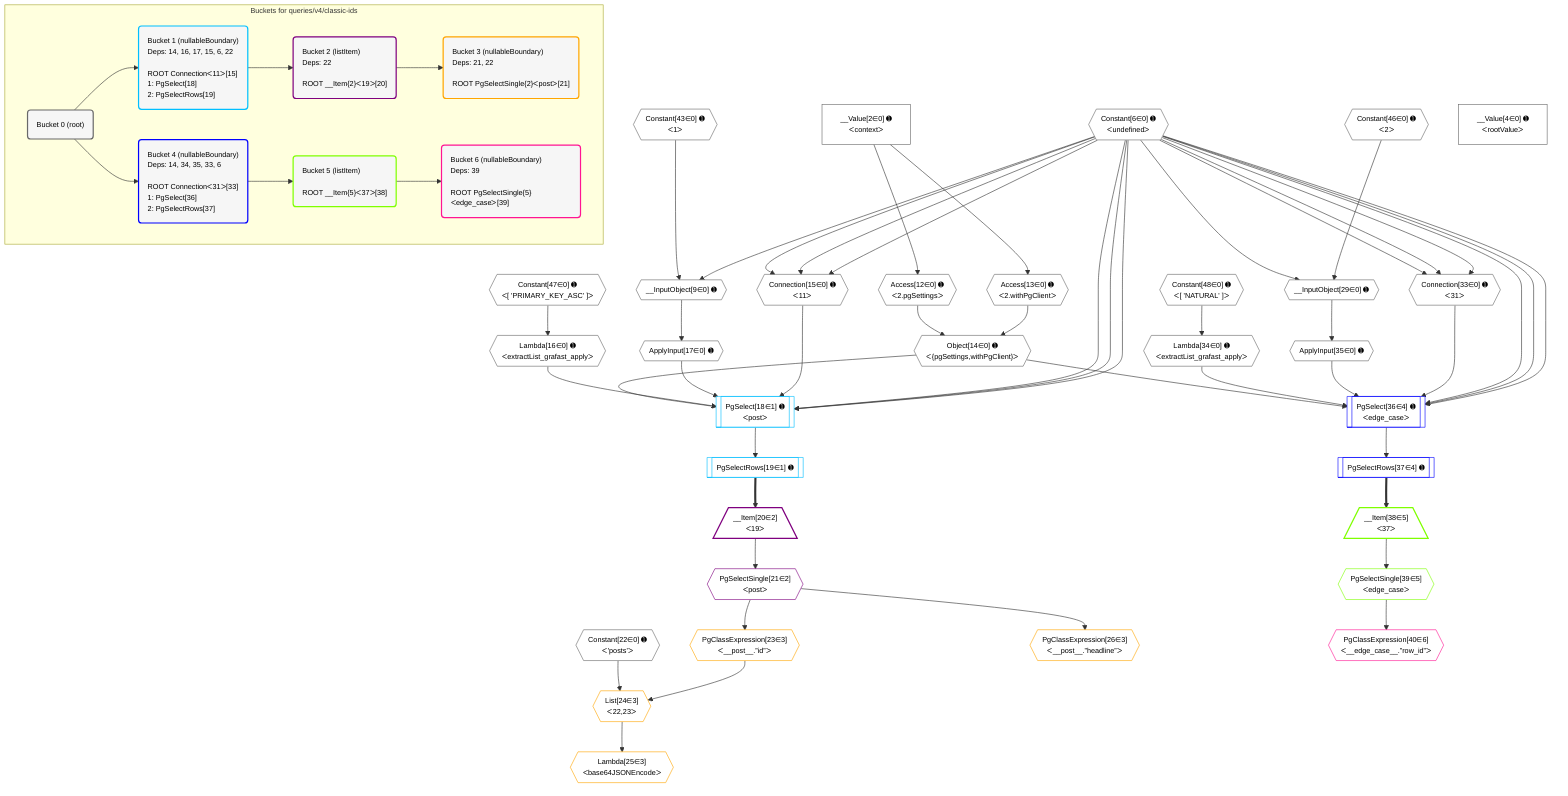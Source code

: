 %%{init: {'themeVariables': { 'fontSize': '12px'}}}%%
graph TD
    classDef path fill:#eee,stroke:#000,color:#000
    classDef plan fill:#fff,stroke-width:1px,color:#000
    classDef itemplan fill:#fff,stroke-width:2px,color:#000
    classDef unbatchedplan fill:#dff,stroke-width:1px,color:#000
    classDef sideeffectplan fill:#fcc,stroke-width:2px,color:#000
    classDef bucket fill:#f6f6f6,color:#000,stroke-width:2px,text-align:left


    %% plan dependencies
    Connection15{{"Connection[15∈0] ➊<br />ᐸ11ᐳ"}}:::plan
    Constant6{{"Constant[6∈0] ➊<br />ᐸundefinedᐳ"}}:::plan
    Constant6 & Constant6 & Constant6 --> Connection15
    Connection33{{"Connection[33∈0] ➊<br />ᐸ31ᐳ"}}:::plan
    Constant6 & Constant6 & Constant6 --> Connection33
    __InputObject9{{"__InputObject[9∈0] ➊"}}:::plan
    Constant43{{"Constant[43∈0] ➊<br />ᐸ1ᐳ"}}:::plan
    Constant43 & Constant6 --> __InputObject9
    Object14{{"Object[14∈0] ➊<br />ᐸ{pgSettings,withPgClient}ᐳ"}}:::plan
    Access12{{"Access[12∈0] ➊<br />ᐸ2.pgSettingsᐳ"}}:::plan
    Access13{{"Access[13∈0] ➊<br />ᐸ2.withPgClientᐳ"}}:::plan
    Access12 & Access13 --> Object14
    __InputObject29{{"__InputObject[29∈0] ➊"}}:::plan
    Constant46{{"Constant[46∈0] ➊<br />ᐸ2ᐳ"}}:::plan
    Constant6 & Constant46 --> __InputObject29
    __Value2["__Value[2∈0] ➊<br />ᐸcontextᐳ"]:::plan
    __Value2 --> Access12
    __Value2 --> Access13
    Lambda16{{"Lambda[16∈0] ➊<br />ᐸextractList_grafast_applyᐳ"}}:::plan
    Constant47{{"Constant[47∈0] ➊<br />ᐸ[ 'PRIMARY_KEY_ASC' ]ᐳ"}}:::plan
    Constant47 --> Lambda16
    ApplyInput17{{"ApplyInput[17∈0] ➊"}}:::plan
    __InputObject9 --> ApplyInput17
    Lambda34{{"Lambda[34∈0] ➊<br />ᐸextractList_grafast_applyᐳ"}}:::plan
    Constant48{{"Constant[48∈0] ➊<br />ᐸ[ 'NATURAL' ]ᐳ"}}:::plan
    Constant48 --> Lambda34
    ApplyInput35{{"ApplyInput[35∈0] ➊"}}:::plan
    __InputObject29 --> ApplyInput35
    __Value4["__Value[4∈0] ➊<br />ᐸrootValueᐳ"]:::plan
    Constant22{{"Constant[22∈0] ➊<br />ᐸ'posts'ᐳ"}}:::plan
    PgSelect18[["PgSelect[18∈1] ➊<br />ᐸpostᐳ"]]:::plan
    Object14 & Lambda16 & ApplyInput17 & Connection15 & Constant6 & Constant6 & Constant6 --> PgSelect18
    PgSelectRows19[["PgSelectRows[19∈1] ➊"]]:::plan
    PgSelect18 --> PgSelectRows19
    __Item20[/"__Item[20∈2]<br />ᐸ19ᐳ"\]:::itemplan
    PgSelectRows19 ==> __Item20
    PgSelectSingle21{{"PgSelectSingle[21∈2]<br />ᐸpostᐳ"}}:::plan
    __Item20 --> PgSelectSingle21
    List24{{"List[24∈3]<br />ᐸ22,23ᐳ"}}:::plan
    PgClassExpression23{{"PgClassExpression[23∈3]<br />ᐸ__post__.”id”ᐳ"}}:::plan
    Constant22 & PgClassExpression23 --> List24
    PgSelectSingle21 --> PgClassExpression23
    Lambda25{{"Lambda[25∈3]<br />ᐸbase64JSONEncodeᐳ"}}:::plan
    List24 --> Lambda25
    PgClassExpression26{{"PgClassExpression[26∈3]<br />ᐸ__post__.”headline”ᐳ"}}:::plan
    PgSelectSingle21 --> PgClassExpression26
    PgSelect36[["PgSelect[36∈4] ➊<br />ᐸedge_caseᐳ"]]:::plan
    Object14 & Lambda34 & ApplyInput35 & Connection33 & Constant6 & Constant6 & Constant6 --> PgSelect36
    PgSelectRows37[["PgSelectRows[37∈4] ➊"]]:::plan
    PgSelect36 --> PgSelectRows37
    __Item38[/"__Item[38∈5]<br />ᐸ37ᐳ"\]:::itemplan
    PgSelectRows37 ==> __Item38
    PgSelectSingle39{{"PgSelectSingle[39∈5]<br />ᐸedge_caseᐳ"}}:::plan
    __Item38 --> PgSelectSingle39
    PgClassExpression40{{"PgClassExpression[40∈6]<br />ᐸ__edge_case__.”row_id”ᐳ"}}:::plan
    PgSelectSingle39 --> PgClassExpression40

    %% define steps

    subgraph "Buckets for queries/v4/classic-ids"
    Bucket0("Bucket 0 (root)"):::bucket
    classDef bucket0 stroke:#696969
    class Bucket0,__Value2,__Value4,Constant6,__InputObject9,Access12,Access13,Object14,Connection15,Lambda16,ApplyInput17,Constant22,__InputObject29,Connection33,Lambda34,ApplyInput35,Constant43,Constant46,Constant47,Constant48 bucket0
    Bucket1("Bucket 1 (nullableBoundary)<br />Deps: 14, 16, 17, 15, 6, 22<br /><br />ROOT Connectionᐸ11ᐳ[15]<br />1: PgSelect[18]<br />2: PgSelectRows[19]"):::bucket
    classDef bucket1 stroke:#00bfff
    class Bucket1,PgSelect18,PgSelectRows19 bucket1
    Bucket2("Bucket 2 (listItem)<br />Deps: 22<br /><br />ROOT __Item{2}ᐸ19ᐳ[20]"):::bucket
    classDef bucket2 stroke:#7f007f
    class Bucket2,__Item20,PgSelectSingle21 bucket2
    Bucket3("Bucket 3 (nullableBoundary)<br />Deps: 21, 22<br /><br />ROOT PgSelectSingle{2}ᐸpostᐳ[21]"):::bucket
    classDef bucket3 stroke:#ffa500
    class Bucket3,PgClassExpression23,List24,Lambda25,PgClassExpression26 bucket3
    Bucket4("Bucket 4 (nullableBoundary)<br />Deps: 14, 34, 35, 33, 6<br /><br />ROOT Connectionᐸ31ᐳ[33]<br />1: PgSelect[36]<br />2: PgSelectRows[37]"):::bucket
    classDef bucket4 stroke:#0000ff
    class Bucket4,PgSelect36,PgSelectRows37 bucket4
    Bucket5("Bucket 5 (listItem)<br /><br />ROOT __Item{5}ᐸ37ᐳ[38]"):::bucket
    classDef bucket5 stroke:#7fff00
    class Bucket5,__Item38,PgSelectSingle39 bucket5
    Bucket6("Bucket 6 (nullableBoundary)<br />Deps: 39<br /><br />ROOT PgSelectSingle{5}ᐸedge_caseᐳ[39]"):::bucket
    classDef bucket6 stroke:#ff1493
    class Bucket6,PgClassExpression40 bucket6
    Bucket0 --> Bucket1 & Bucket4
    Bucket1 --> Bucket2
    Bucket2 --> Bucket3
    Bucket4 --> Bucket5
    Bucket5 --> Bucket6
    end